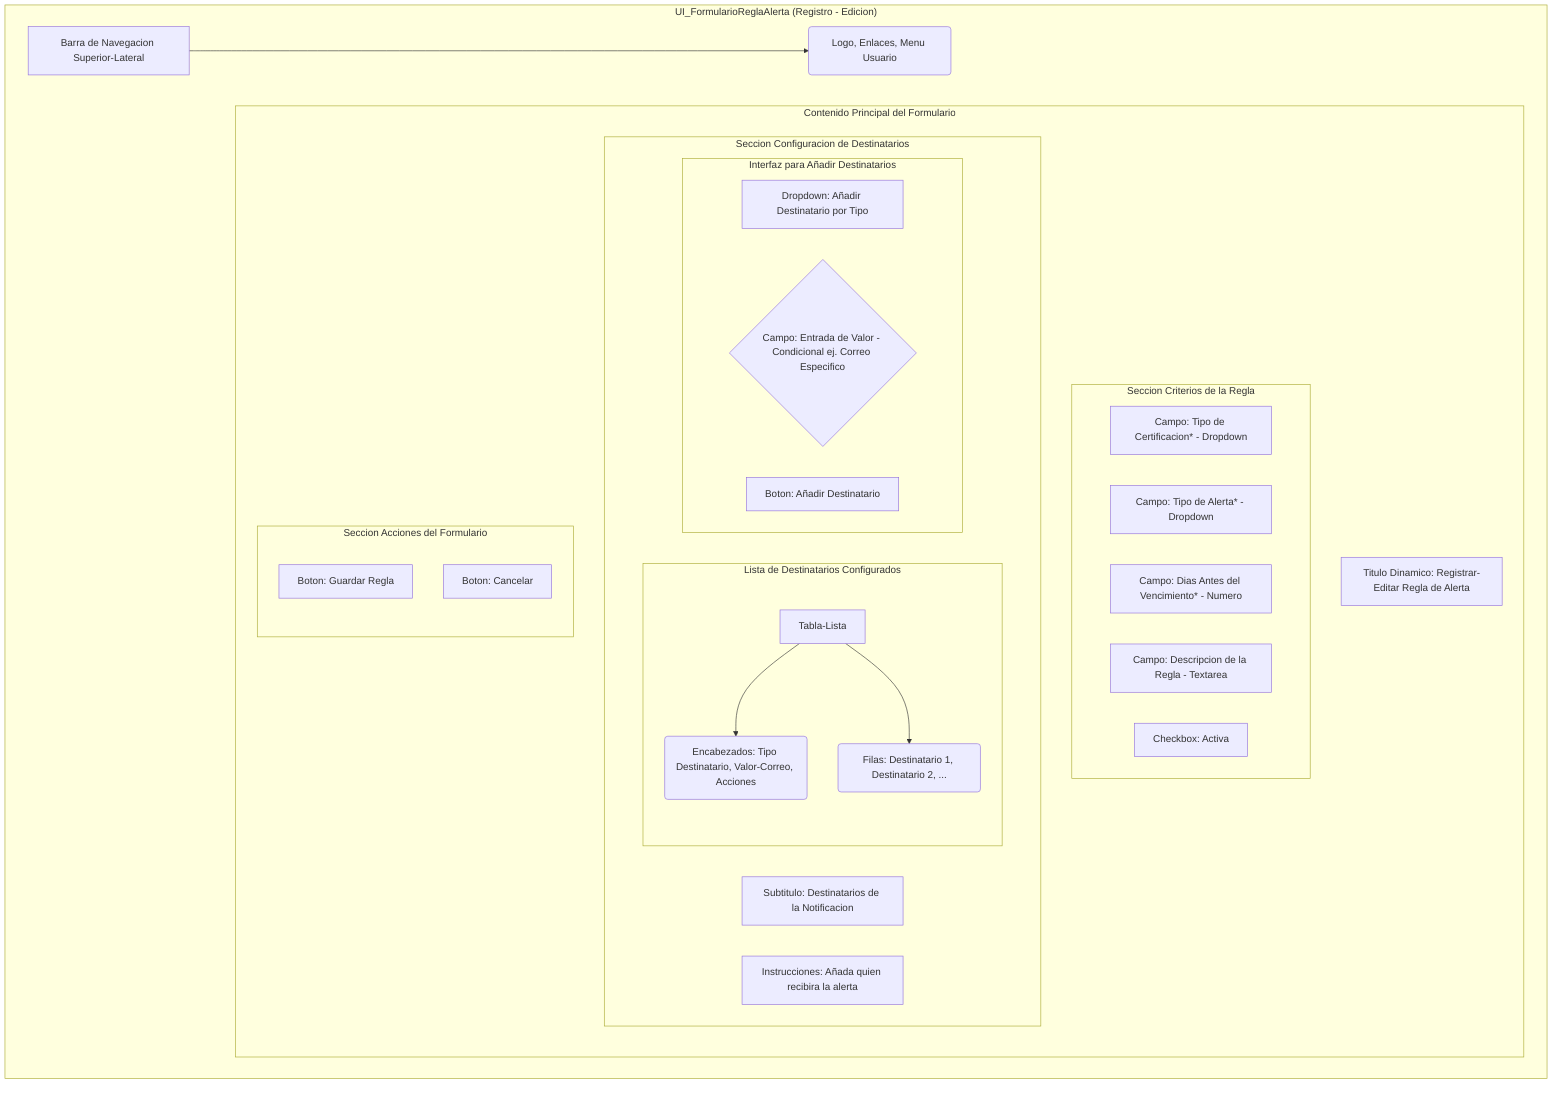 graph TD
    subgraph "UI_FormularioReglaAlerta (Registro - Edicion)"
        A[Barra de Navegacion Superior-Lateral] --> B(Logo, Enlaces, Menu Usuario)

        subgraph "Contenido Principal del Formulario"
            C[Titulo Dinamico: Registrar-Editar Regla de Alerta]

            subgraph "Seccion Criterios de la Regla"
                C1[Campo: Tipo de Certificacion* - Dropdown]
                C2[Campo: Tipo de Alerta* - Dropdown]
                C3[Campo: Dias Antes del Vencimiento* - Numero]
                C4[Campo: Descripcion de la Regla - Textarea]
                C5[Checkbox: Activa]
            end

            subgraph "Seccion Configuracion de Destinatarios"
                D[Subtitulo: Destinatarios de la Notificacion]
                D0[Instrucciones: Añada quien recibira la alerta]

                subgraph "Lista de Destinatarios Configurados"
                    D1[Tabla-Lista] --> D1a(Encabezados: Tipo Destinatario, Valor-Correo, Acciones)
                    D1 --> D1b(Filas: Destinatario 1, Destinatario 2, ...)
                end

                subgraph "Interfaz para Añadir Destinatarios"
                    D2[Dropdown: Añadir Destinatario por Tipo]
                    D2a{Campo: Entrada de Valor - Condicional ej. Correo Especifico}
                    D3[Boton: Añadir Destinatario]
                end
            end

            subgraph "Seccion Acciones del Formulario"
                F1[Boton: Guardar Regla]
                F2[Boton: Cancelar]
            end
        end
    end